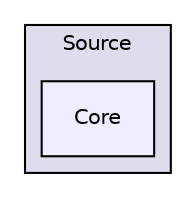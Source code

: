 digraph "Source/Core" {
  compound=true
  node [ fontsize="10", fontname="Helvetica"];
  edge [ labelfontsize="10", labelfontname="Helvetica"];
  subgraph clusterdir_74389ed8173ad57b461b9d623a1f3867 {
    graph [ bgcolor="#ddddee", pencolor="black", label="Source" fontname="Helvetica", fontsize="10", URL="dir_74389ed8173ad57b461b9d623a1f3867.html"]
  dir_1ad6433457b0067ef8f54a4fa85f5c9a [shape=box, label="Core", style="filled", fillcolor="#eeeeff", pencolor="black", URL="dir_1ad6433457b0067ef8f54a4fa85f5c9a.html"];
  }
}
